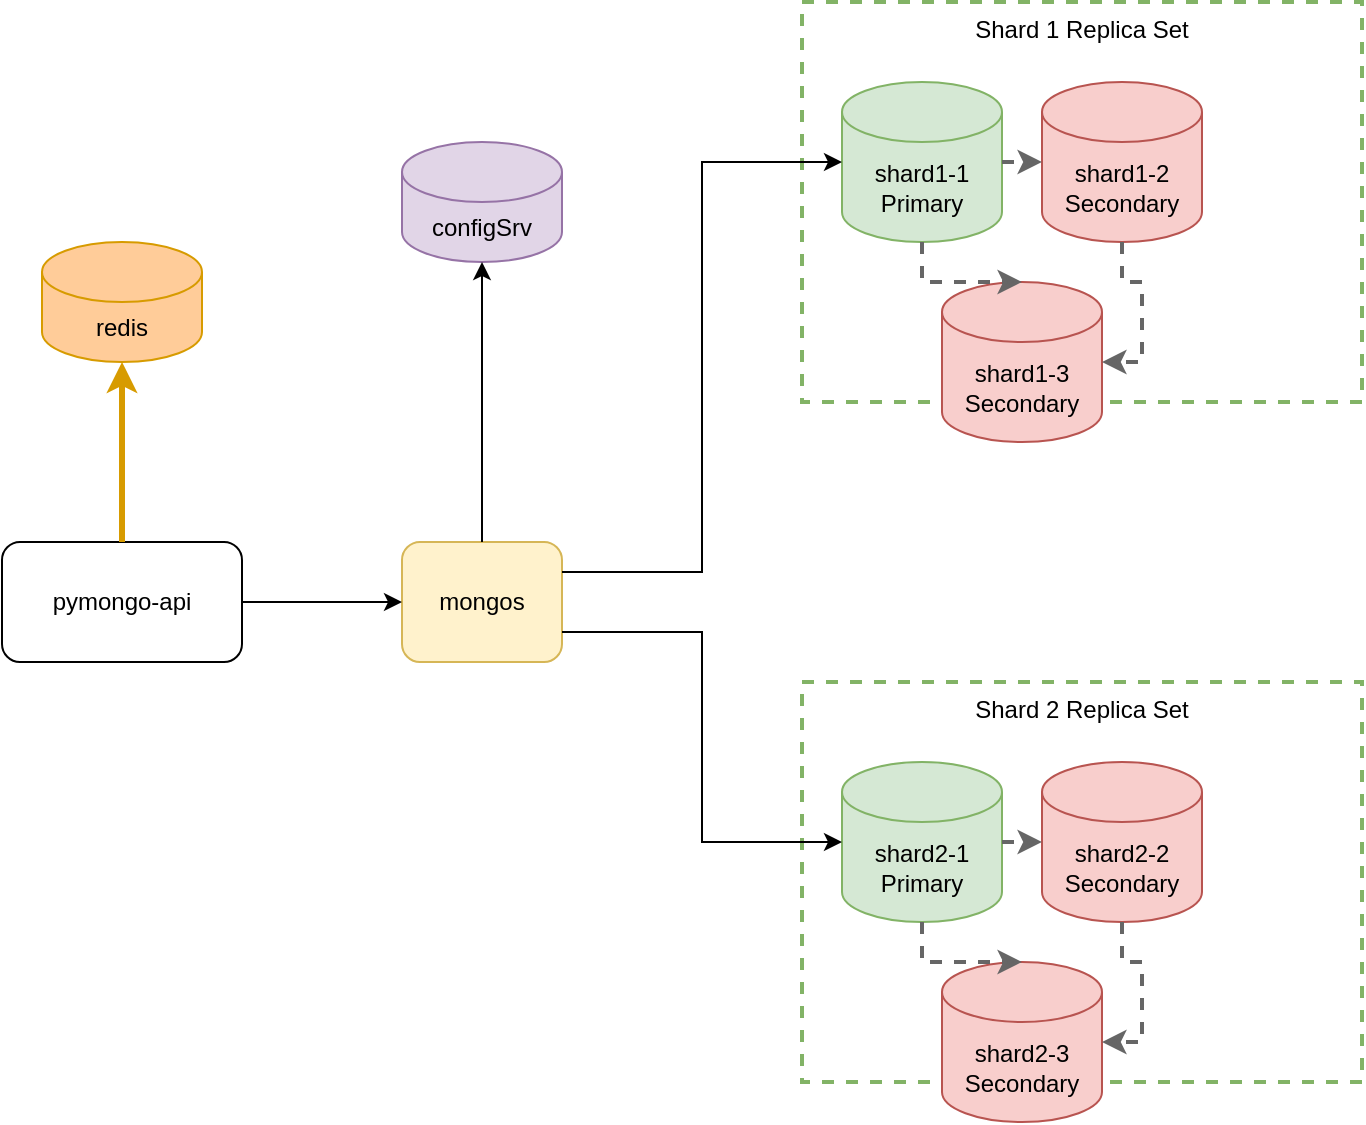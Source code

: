 <mxfile version="28.1.0">
  <diagram name="Caching" id="-H_mtQnk-PTXWXPvYvuk">
    <mxGraphModel dx="1426" dy="791" grid="1" gridSize="10" guides="1" tooltips="1" connect="1" arrows="1" fold="1" page="1" pageScale="1" pageWidth="1400" pageHeight="900" math="0" shadow="0">
      <root>
        <mxCell id="0" />
        <mxCell id="1" parent="0" />
        <mxCell id="api-1" value="pymongo-api" style="rounded=1;whiteSpace=wrap;html=1;" parent="1" vertex="1">
          <mxGeometry x="100" y="350" width="120" height="60" as="geometry" />
        </mxCell>
        <mxCell id="redis-1" value="redis" style="shape=cylinder3;whiteSpace=wrap;html=1;boundedLbl=1;backgroundOutline=1;size=15;fillColor=#ffcc99;strokeColor=#d79b00;" parent="1" vertex="1">
          <mxGeometry x="120" y="200" width="80" height="60" as="geometry" />
        </mxCell>
        <mxCell id="config-1" value="configSrv" style="shape=cylinder3;whiteSpace=wrap;html=1;boundedLbl=1;backgroundOutline=1;size=15;fillColor=#e1d5e7;strokeColor=#9673a6;" parent="1" vertex="1">
          <mxGeometry x="300" y="150" width="80" height="60" as="geometry" />
        </mxCell>
        <mxCell id="mongos-1" value="mongos" style="rounded=1;whiteSpace=wrap;html=1;fillColor=#fff2cc;strokeColor=#d6b656;" parent="1" vertex="1">
          <mxGeometry x="300" y="350" width="80" height="60" as="geometry" />
        </mxCell>
        <mxCell id="shard1-group" value="Shard 1 Replica Set" style="rounded=0;whiteSpace=wrap;html=1;fillColor=none;strokeColor=#82b366;strokeWidth=2;dashed=1;verticalAlign=top;" parent="1" vertex="1">
          <mxGeometry x="500" y="80" width="280" height="200" as="geometry" />
        </mxCell>
        <mxCell id="shard1-1" value="shard1-1&#xa;Primary" style="shape=cylinder3;whiteSpace=wrap;html=1;boundedLbl=1;backgroundOutline=1;size=15;fillColor=#d5e8d4;strokeColor=#82b366;" parent="1" vertex="1">
          <mxGeometry x="520" y="120" width="80" height="80" as="geometry" />
        </mxCell>
        <mxCell id="shard1-2" value="shard1-2&#xa;Secondary" style="shape=cylinder3;whiteSpace=wrap;html=1;boundedLbl=1;backgroundOutline=1;size=15;fillColor=#f8cecc;strokeColor=#b85450;" parent="1" vertex="1">
          <mxGeometry x="620" y="120" width="80" height="80" as="geometry" />
        </mxCell>
        <mxCell id="shard1-3" value="shard1-3&#xa;Secondary" style="shape=cylinder3;whiteSpace=wrap;html=1;boundedLbl=1;backgroundOutline=1;size=15;fillColor=#f8cecc;strokeColor=#b85450;" parent="1" vertex="1">
          <mxGeometry x="570" y="220" width="80" height="80" as="geometry" />
        </mxCell>
        <mxCell id="shard2-group" value="Shard 2 Replica Set" style="rounded=0;whiteSpace=wrap;html=1;fillColor=none;strokeColor=#82b366;strokeWidth=2;dashed=1;verticalAlign=top;" parent="1" vertex="1">
          <mxGeometry x="500" y="420" width="280" height="200" as="geometry" />
        </mxCell>
        <mxCell id="shard2-1" value="shard2-1&#xa;Primary" style="shape=cylinder3;whiteSpace=wrap;html=1;boundedLbl=1;backgroundOutline=1;size=15;fillColor=#d5e8d4;strokeColor=#82b366;" parent="1" vertex="1">
          <mxGeometry x="520" y="460" width="80" height="80" as="geometry" />
        </mxCell>
        <mxCell id="shard2-2" value="shard2-2&#xa;Secondary" style="shape=cylinder3;whiteSpace=wrap;html=1;boundedLbl=1;backgroundOutline=1;size=15;fillColor=#f8cecc;strokeColor=#b85450;" parent="1" vertex="1">
          <mxGeometry x="620" y="460" width="80" height="80" as="geometry" />
        </mxCell>
        <mxCell id="shard2-3" value="shard2-3&#xa;Secondary" style="shape=cylinder3;whiteSpace=wrap;html=1;boundedLbl=1;backgroundOutline=1;size=15;fillColor=#f8cecc;strokeColor=#b85450;" parent="1" vertex="1">
          <mxGeometry x="570" y="560" width="80" height="80" as="geometry" />
        </mxCell>
        <mxCell id="cache-edge1" style="edgeStyle=orthogonalEdgeStyle;rounded=0;orthogonalLoop=1;jettySize=auto;html=1;exitX=0.5;exitY=0;exitDx=0;exitDy=0;entryX=0.5;entryY=1;entryDx=0;entryDy=0;entryPerimeter=0;strokeWidth=3;strokeColor=#d79b00;" parent="1" source="api-1" target="redis-1" edge="1">
          <mxGeometry relative="1" as="geometry" />
        </mxCell>
        <mxCell id="edge1" style="edgeStyle=orthogonalEdgeStyle;rounded=0;orthogonalLoop=1;jettySize=auto;html=1;exitX=1;exitY=0.5;exitDx=0;exitDy=0;entryX=0;entryY=0.5;entryDx=0;entryDy=0;" parent="1" source="api-1" target="mongos-1" edge="1">
          <mxGeometry relative="1" as="geometry" />
        </mxCell>
        <mxCell id="edge2" style="edgeStyle=orthogonalEdgeStyle;rounded=0;orthogonalLoop=1;jettySize=auto;html=1;exitX=0.5;exitY=0;exitDx=0;exitDy=0;entryX=0.5;entryY=1;entryDx=0;entryDy=0;entryPerimeter=0;" parent="1" source="mongos-1" target="config-1" edge="1">
          <mxGeometry relative="1" as="geometry" />
        </mxCell>
        <mxCell id="edge3" style="edgeStyle=orthogonalEdgeStyle;rounded=0;orthogonalLoop=1;jettySize=auto;html=1;exitX=1;exitY=0.25;exitDx=0;exitDy=0;entryX=0;entryY=0.5;entryDx=0;entryDy=0;entryPerimeter=0;" parent="1" source="mongos-1" target="shard1-1" edge="1">
          <mxGeometry relative="1" as="geometry" />
        </mxCell>
        <mxCell id="edge4" style="edgeStyle=orthogonalEdgeStyle;rounded=0;orthogonalLoop=1;jettySize=auto;html=1;exitX=1;exitY=0.75;exitDx=0;exitDy=0;entryX=0;entryY=0.5;entryDx=0;entryDy=0;entryPerimeter=0;" parent="1" source="mongos-1" target="shard2-1" edge="1">
          <mxGeometry relative="1" as="geometry" />
        </mxCell>
        <mxCell id="repl1-1" style="edgeStyle=orthogonalEdgeStyle;rounded=0;orthogonalLoop=1;jettySize=auto;html=1;exitX=1;exitY=0.5;exitDx=0;exitDy=0;exitPerimeter=0;entryX=0;entryY=0.5;entryDx=0;entryDy=0;entryPerimeter=0;strokeWidth=2;strokeColor=#666666;dashed=1;" parent="1" source="shard1-1" target="shard1-2" edge="1">
          <mxGeometry relative="1" as="geometry" />
        </mxCell>
        <mxCell id="repl1-2" style="edgeStyle=orthogonalEdgeStyle;rounded=0;orthogonalLoop=1;jettySize=auto;html=1;exitX=0.5;exitY=1;exitDx=0;exitDy=0;exitPerimeter=0;entryX=0.5;entryY=0;entryDx=0;entryDy=0;entryPerimeter=0;strokeWidth=2;strokeColor=#666666;dashed=1;" parent="1" source="shard1-1" target="shard1-3" edge="1">
          <mxGeometry relative="1" as="geometry" />
        </mxCell>
        <mxCell id="repl1-3" style="edgeStyle=orthogonalEdgeStyle;rounded=0;orthogonalLoop=1;jettySize=auto;html=1;exitX=0.5;exitY=1;exitDx=0;exitDy=0;exitPerimeter=0;entryX=1;entryY=0.5;entryDx=0;entryDy=0;entryPerimeter=0;strokeWidth=2;strokeColor=#666666;dashed=1;" parent="1" source="shard1-2" target="shard1-3" edge="1">
          <mxGeometry relative="1" as="geometry" />
        </mxCell>
        <mxCell id="repl2-1" style="edgeStyle=orthogonalEdgeStyle;rounded=0;orthogonalLoop=1;jettySize=auto;html=1;exitX=1;exitY=0.5;exitDx=0;exitDy=0;exitPerimeter=0;entryX=0;entryY=0.5;entryDx=0;entryDy=0;entryPerimeter=0;strokeWidth=2;strokeColor=#666666;dashed=1;" parent="1" source="shard2-1" target="shard2-2" edge="1">
          <mxGeometry relative="1" as="geometry" />
        </mxCell>
        <mxCell id="repl2-2" style="edgeStyle=orthogonalEdgeStyle;rounded=0;orthogonalLoop=1;jettySize=auto;html=1;exitX=0.5;exitY=1;exitDx=0;exitDy=0;exitPerimeter=0;entryX=0.5;entryY=0;entryDx=0;entryDy=0;entryPerimeter=0;strokeWidth=2;strokeColor=#666666;dashed=1;" parent="1" source="shard2-1" target="shard2-3" edge="1">
          <mxGeometry relative="1" as="geometry" />
        </mxCell>
        <mxCell id="repl2-3" style="edgeStyle=orthogonalEdgeStyle;rounded=0;orthogonalLoop=1;jettySize=auto;html=1;exitX=0.5;exitY=1;exitDx=0;exitDy=0;exitPerimeter=0;entryX=1;entryY=0.5;entryDx=0;entryDy=0;entryPerimeter=0;strokeWidth=2;strokeColor=#666666;dashed=1;" parent="1" source="shard2-2" target="shard2-3" edge="1">
          <mxGeometry relative="1" as="geometry" />
        </mxCell>
      </root>
    </mxGraphModel>
  </diagram>
</mxfile>
